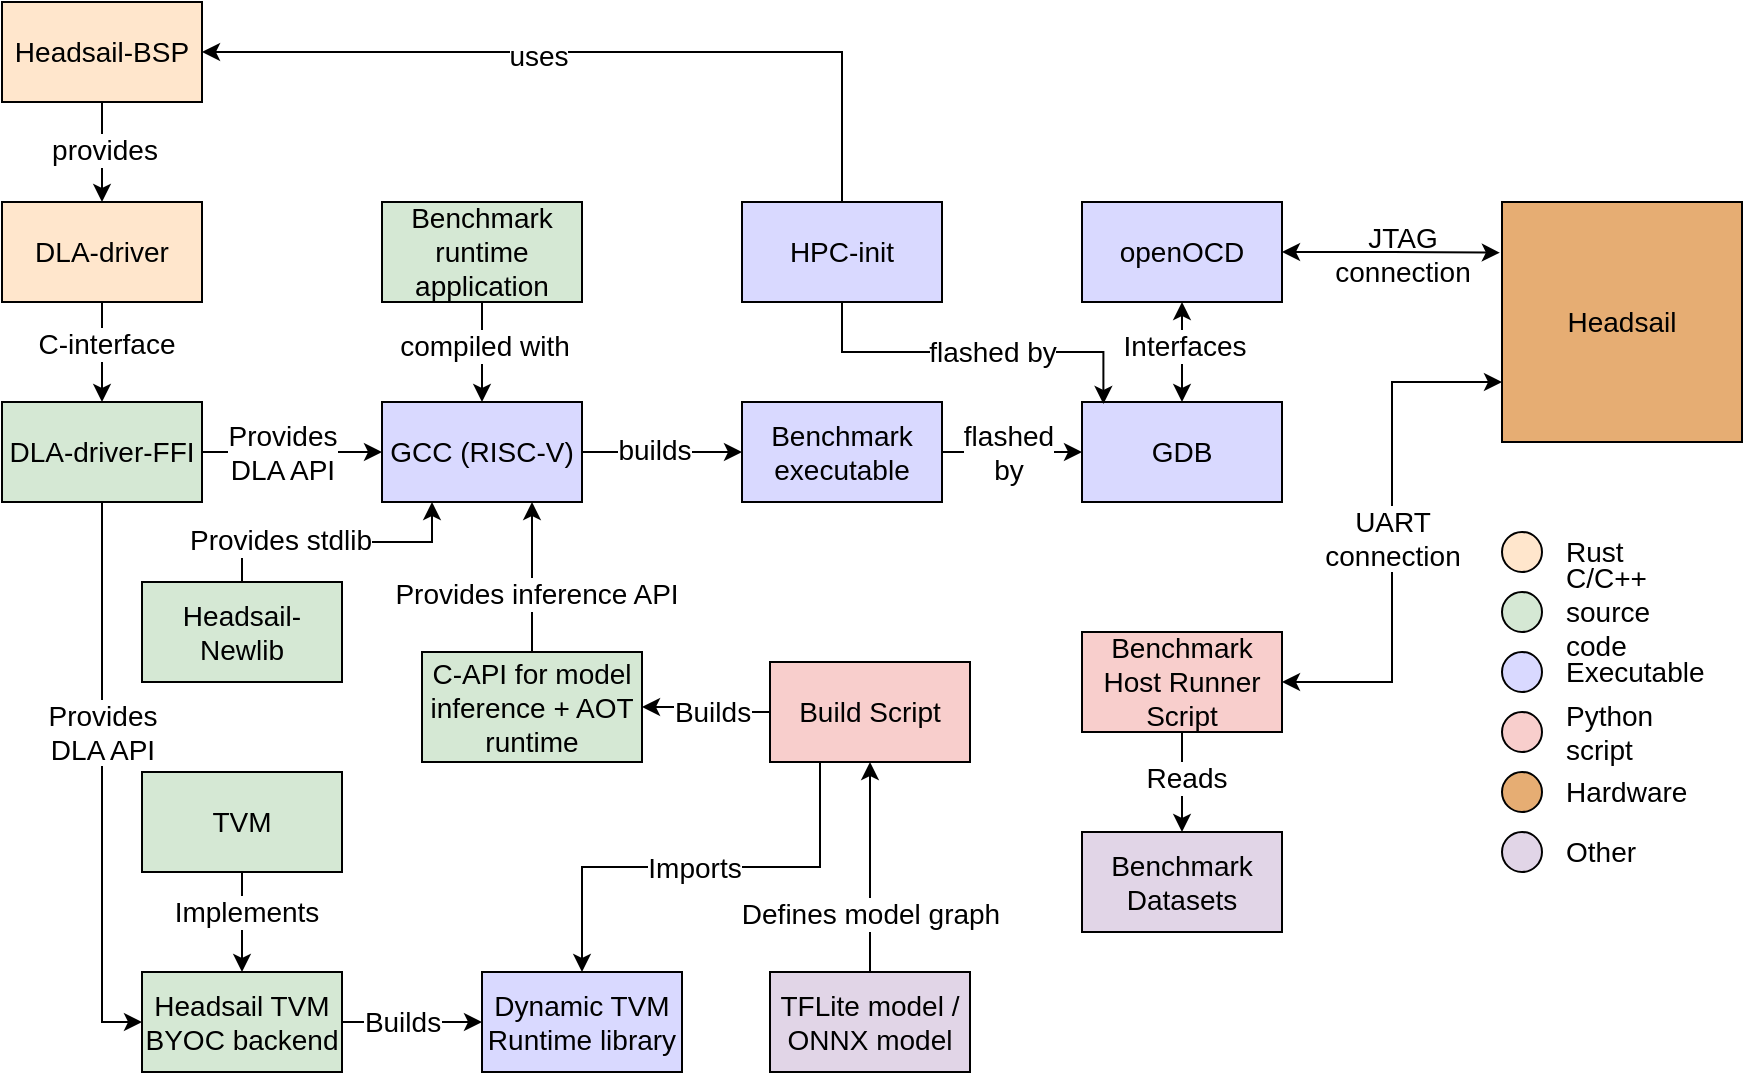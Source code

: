 <mxfile version="24.9.3">
  <diagram name="Page-1" id="N4_iqDFgwWi0Bze136Xa">
    <mxGraphModel dx="3239" dy="1333" grid="1" gridSize="10" guides="1" tooltips="1" connect="1" arrows="1" fold="1" page="1" pageScale="1" pageWidth="827" pageHeight="1169" math="0" shadow="0">
      <root>
        <mxCell id="0" />
        <mxCell id="1" parent="0" />
        <mxCell id="rBBJiRSD55_WXu8vEXPU-28" style="edgeStyle=orthogonalEdgeStyle;rounded=0;orthogonalLoop=1;jettySize=auto;html=1;exitX=0.5;exitY=1;exitDx=0;exitDy=0;entryX=0.5;entryY=0;entryDx=0;entryDy=0;fontSize=14;" parent="1" source="rBBJiRSD55_WXu8vEXPU-1" target="rBBJiRSD55_WXu8vEXPU-17" edge="1">
          <mxGeometry relative="1" as="geometry" />
        </mxCell>
        <mxCell id="rBBJiRSD55_WXu8vEXPU-62" value="provides" style="edgeLabel;html=1;align=center;verticalAlign=middle;resizable=0;points=[];fontSize=14;" parent="rBBJiRSD55_WXu8vEXPU-28" vertex="1" connectable="0">
          <mxGeometry x="-0.05" y="1" relative="1" as="geometry">
            <mxPoint as="offset" />
          </mxGeometry>
        </mxCell>
        <mxCell id="rBBJiRSD55_WXu8vEXPU-33" style="edgeStyle=orthogonalEdgeStyle;rounded=0;orthogonalLoop=1;jettySize=auto;html=1;exitX=1;exitY=0.5;exitDx=0;exitDy=0;entryX=0.5;entryY=0;entryDx=0;entryDy=0;startArrow=classic;startFill=1;endArrow=none;endFill=0;fontSize=14;" parent="1" source="rBBJiRSD55_WXu8vEXPU-1" target="rBBJiRSD55_WXu8vEXPU-31" edge="1">
          <mxGeometry relative="1" as="geometry" />
        </mxCell>
        <mxCell id="rBBJiRSD55_WXu8vEXPU-61" value="uses" style="edgeLabel;html=1;align=center;verticalAlign=middle;resizable=0;points=[];fontSize=14;" parent="rBBJiRSD55_WXu8vEXPU-33" vertex="1" connectable="0">
          <mxGeometry x="-0.151" y="-2" relative="1" as="geometry">
            <mxPoint as="offset" />
          </mxGeometry>
        </mxCell>
        <mxCell id="rBBJiRSD55_WXu8vEXPU-1" value="Headsail-BSP" style="rounded=0;whiteSpace=wrap;html=1;fillColor=#ffe6cc;strokeColor=default;fontSize=14;" parent="1" vertex="1">
          <mxGeometry x="-70" y="180" width="100" height="50" as="geometry" />
        </mxCell>
        <mxCell id="rBBJiRSD55_WXu8vEXPU-2" value="" style="ellipse;whiteSpace=wrap;html=1;aspect=fixed;fillColor=#ffe6cc;strokeColor=#000000;fontSize=14;" parent="1" vertex="1">
          <mxGeometry x="680" y="445" width="20" height="20" as="geometry" />
        </mxCell>
        <mxCell id="rBBJiRSD55_WXu8vEXPU-3" value="Rust" style="text;html=1;align=left;verticalAlign=middle;whiteSpace=wrap;rounded=0;fontSize=14;" parent="1" vertex="1">
          <mxGeometry x="710" y="440" width="60" height="30" as="geometry" />
        </mxCell>
        <mxCell id="rBBJiRSD55_WXu8vEXPU-5" value="" style="ellipse;whiteSpace=wrap;html=1;aspect=fixed;fillColor=#d5e8d4;strokeColor=#000000;fontSize=14;" parent="1" vertex="1">
          <mxGeometry x="680" y="475" width="20" height="20" as="geometry" />
        </mxCell>
        <mxCell id="rBBJiRSD55_WXu8vEXPU-6" value="C/C++ source code" style="text;html=1;align=left;verticalAlign=middle;whiteSpace=wrap;rounded=0;fontSize=14;" parent="1" vertex="1">
          <mxGeometry x="710" y="470" width="70" height="30" as="geometry" />
        </mxCell>
        <mxCell id="rBBJiRSD55_WXu8vEXPU-7" value="" style="ellipse;whiteSpace=wrap;html=1;aspect=fixed;fillColor=#D9D9FF;strokeColor=#000000;fontSize=14;" parent="1" vertex="1">
          <mxGeometry x="680" y="505" width="20" height="20" as="geometry" />
        </mxCell>
        <mxCell id="rBBJiRSD55_WXu8vEXPU-8" value="Executable" style="text;html=1;align=left;verticalAlign=middle;whiteSpace=wrap;rounded=0;fontSize=14;" parent="1" vertex="1">
          <mxGeometry x="710" y="500" width="60" height="30" as="geometry" />
        </mxCell>
        <mxCell id="rBBJiRSD55_WXu8vEXPU-9" value="" style="ellipse;whiteSpace=wrap;html=1;aspect=fixed;fillColor=#E6AD73;strokeColor=#000000;fontColor=#333333;fontSize=14;" parent="1" vertex="1">
          <mxGeometry x="680" y="565" width="20" height="20" as="geometry" />
        </mxCell>
        <mxCell id="rBBJiRSD55_WXu8vEXPU-10" value="Hardware" style="text;html=1;align=left;verticalAlign=middle;whiteSpace=wrap;rounded=0;fontSize=14;" parent="1" vertex="1">
          <mxGeometry x="710" y="560" width="60" height="30" as="geometry" />
        </mxCell>
        <mxCell id="rBBJiRSD55_WXu8vEXPU-37" style="edgeStyle=orthogonalEdgeStyle;rounded=0;orthogonalLoop=1;jettySize=auto;html=1;exitX=0.5;exitY=1;exitDx=0;exitDy=0;entryX=0.5;entryY=0;entryDx=0;entryDy=0;fontSize=14;" parent="1" source="rBBJiRSD55_WXu8vEXPU-12" target="rBBJiRSD55_WXu8vEXPU-36" edge="1">
          <mxGeometry relative="1" as="geometry" />
        </mxCell>
        <mxCell id="rBBJiRSD55_WXu8vEXPU-73" value="&lt;div&gt;Implements&lt;/div&gt;" style="edgeLabel;html=1;align=center;verticalAlign=middle;resizable=0;points=[];fontSize=14;" parent="rBBJiRSD55_WXu8vEXPU-37" vertex="1" connectable="0">
          <mxGeometry x="-0.212" y="2" relative="1" as="geometry">
            <mxPoint as="offset" />
          </mxGeometry>
        </mxCell>
        <mxCell id="rBBJiRSD55_WXu8vEXPU-12" value="TVM" style="rounded=0;whiteSpace=wrap;html=1;fillColor=#d5e8d4;strokeColor=default;fontSize=14;" parent="1" vertex="1">
          <mxGeometry y="565" width="100" height="50" as="geometry" />
        </mxCell>
        <mxCell id="rBBJiRSD55_WXu8vEXPU-25" style="edgeStyle=orthogonalEdgeStyle;rounded=0;orthogonalLoop=1;jettySize=auto;html=1;exitX=1;exitY=0.5;exitDx=0;exitDy=0;entryX=0;entryY=0.5;entryDx=0;entryDy=0;fontSize=14;" parent="1" source="rBBJiRSD55_WXu8vEXPU-13" target="rBBJiRSD55_WXu8vEXPU-21" edge="1">
          <mxGeometry relative="1" as="geometry" />
        </mxCell>
        <mxCell id="rBBJiRSD55_WXu8vEXPU-58" value="builds" style="edgeLabel;html=1;align=center;verticalAlign=middle;resizable=0;points=[];fontSize=14;" parent="rBBJiRSD55_WXu8vEXPU-25" vertex="1" connectable="0">
          <mxGeometry x="-0.271" relative="1" as="geometry">
            <mxPoint x="7" y="-1" as="offset" />
          </mxGeometry>
        </mxCell>
        <mxCell id="rBBJiRSD55_WXu8vEXPU-13" value="GCC (RISC-V)" style="rounded=0;whiteSpace=wrap;html=1;fillColor=#D9D9FF;strokeColor=default;fontSize=14;" parent="1" vertex="1">
          <mxGeometry x="120" y="380" width="100" height="50" as="geometry" />
        </mxCell>
        <mxCell id="rBBJiRSD55_WXu8vEXPU-50" style="edgeStyle=orthogonalEdgeStyle;rounded=0;orthogonalLoop=1;jettySize=auto;html=1;exitX=0.5;exitY=0;exitDx=0;exitDy=0;entryX=0.25;entryY=1;entryDx=0;entryDy=0;fontSize=14;" parent="1" source="rBBJiRSD55_WXu8vEXPU-14" target="rBBJiRSD55_WXu8vEXPU-13" edge="1">
          <mxGeometry relative="1" as="geometry" />
        </mxCell>
        <mxCell id="rBBJiRSD55_WXu8vEXPU-56" value="Provides stdlib" style="edgeLabel;html=1;align=center;verticalAlign=middle;resizable=0;points=[];fontSize=14;" parent="rBBJiRSD55_WXu8vEXPU-50" vertex="1" connectable="0">
          <mxGeometry x="-0.063" y="-1" relative="1" as="geometry">
            <mxPoint x="-24" y="-2" as="offset" />
          </mxGeometry>
        </mxCell>
        <mxCell id="rBBJiRSD55_WXu8vEXPU-14" value="Headsail-Newlib" style="rounded=0;whiteSpace=wrap;html=1;fillColor=#d5e8d4;strokeColor=default;fontSize=14;" parent="1" vertex="1">
          <mxGeometry y="470" width="100" height="50" as="geometry" />
        </mxCell>
        <mxCell id="rBBJiRSD55_WXu8vEXPU-15" value="openOCD" style="rounded=0;whiteSpace=wrap;html=1;fillColor=#D9D9FF;strokeColor=default;fontSize=14;" parent="1" vertex="1">
          <mxGeometry x="470" y="280" width="100" height="50" as="geometry" />
        </mxCell>
        <mxCell id="rBBJiRSD55_WXu8vEXPU-22" style="edgeStyle=orthogonalEdgeStyle;rounded=0;orthogonalLoop=1;jettySize=auto;html=1;exitX=0.5;exitY=0;exitDx=0;exitDy=0;entryX=0.5;entryY=1;entryDx=0;entryDy=0;startArrow=classic;startFill=1;fontSize=14;" parent="1" source="rBBJiRSD55_WXu8vEXPU-16" target="rBBJiRSD55_WXu8vEXPU-15" edge="1">
          <mxGeometry relative="1" as="geometry">
            <Array as="points">
              <mxPoint x="520" y="340" />
              <mxPoint x="520" y="340" />
            </Array>
          </mxGeometry>
        </mxCell>
        <mxCell id="rBBJiRSD55_WXu8vEXPU-67" value="Interfaces" style="edgeLabel;html=1;align=center;verticalAlign=middle;resizable=0;points=[];fontSize=14;labelBackgroundColor=default;" parent="rBBJiRSD55_WXu8vEXPU-22" vertex="1" connectable="0">
          <mxGeometry x="0.121" y="-1" relative="1" as="geometry">
            <mxPoint as="offset" />
          </mxGeometry>
        </mxCell>
        <mxCell id="rBBJiRSD55_WXu8vEXPU-16" value="GDB" style="rounded=0;whiteSpace=wrap;html=1;fillColor=#D9D9FF;strokeColor=default;fontSize=14;" parent="1" vertex="1">
          <mxGeometry x="470" y="380" width="100" height="50" as="geometry" />
        </mxCell>
        <mxCell id="rBBJiRSD55_WXu8vEXPU-27" style="edgeStyle=orthogonalEdgeStyle;rounded=0;orthogonalLoop=1;jettySize=auto;html=1;exitX=0.5;exitY=1;exitDx=0;exitDy=0;fontSize=14;" parent="1" source="rBBJiRSD55_WXu8vEXPU-17" target="rBBJiRSD55_WXu8vEXPU-18" edge="1">
          <mxGeometry relative="1" as="geometry" />
        </mxCell>
        <mxCell id="rBBJiRSD55_WXu8vEXPU-63" value="C-interface" style="edgeLabel;html=1;align=center;verticalAlign=middle;resizable=0;points=[];fontSize=14;" parent="rBBJiRSD55_WXu8vEXPU-27" vertex="1" connectable="0">
          <mxGeometry x="-0.176" y="2" relative="1" as="geometry">
            <mxPoint as="offset" />
          </mxGeometry>
        </mxCell>
        <mxCell id="rBBJiRSD55_WXu8vEXPU-17" value="DLA-driver" style="rounded=0;whiteSpace=wrap;html=1;fillColor=#ffe6cc;strokeColor=default;fontSize=14;" parent="1" vertex="1">
          <mxGeometry x="-70" y="280" width="100" height="50" as="geometry" />
        </mxCell>
        <mxCell id="rBBJiRSD55_WXu8vEXPU-26" style="edgeStyle=orthogonalEdgeStyle;rounded=0;orthogonalLoop=1;jettySize=auto;html=1;exitX=1;exitY=0.5;exitDx=0;exitDy=0;entryX=0;entryY=0.5;entryDx=0;entryDy=0;fontSize=14;" parent="1" source="rBBJiRSD55_WXu8vEXPU-18" target="rBBJiRSD55_WXu8vEXPU-13" edge="1">
          <mxGeometry relative="1" as="geometry" />
        </mxCell>
        <mxCell id="rBBJiRSD55_WXu8vEXPU-57" value="&lt;div&gt;Provides&lt;/div&gt;&lt;div&gt;DLA API&lt;br&gt;&lt;/div&gt;" style="edgeLabel;html=1;align=center;verticalAlign=middle;resizable=0;points=[];fontSize=14;" parent="rBBJiRSD55_WXu8vEXPU-26" vertex="1" connectable="0">
          <mxGeometry x="-0.121" relative="1" as="geometry">
            <mxPoint as="offset" />
          </mxGeometry>
        </mxCell>
        <mxCell id="rBBJiRSD55_WXu8vEXPU-35" style="edgeStyle=orthogonalEdgeStyle;rounded=0;orthogonalLoop=1;jettySize=auto;html=1;exitX=0.5;exitY=1;exitDx=0;exitDy=0;entryX=0;entryY=0.5;entryDx=0;entryDy=0;fontSize=14;" parent="1" source="rBBJiRSD55_WXu8vEXPU-18" target="rBBJiRSD55_WXu8vEXPU-36" edge="1">
          <mxGeometry relative="1" as="geometry" />
        </mxCell>
        <mxCell id="rBBJiRSD55_WXu8vEXPU-66" value="&lt;div&gt;Provides&lt;/div&gt;&lt;div&gt;DLA API&lt;br&gt;&lt;/div&gt;" style="edgeLabel;html=1;align=center;verticalAlign=middle;resizable=0;points=[];fontSize=14;" parent="rBBJiRSD55_WXu8vEXPU-35" vertex="1" connectable="0">
          <mxGeometry x="-0.323" y="1" relative="1" as="geometry">
            <mxPoint x="-1" y="20" as="offset" />
          </mxGeometry>
        </mxCell>
        <mxCell id="rBBJiRSD55_WXu8vEXPU-18" value="DLA-driver-FFI" style="rounded=0;whiteSpace=wrap;html=1;fillColor=#d5e8d4;strokeColor=default;fontSize=14;" parent="1" vertex="1">
          <mxGeometry x="-70" y="380" width="100" height="50" as="geometry" />
        </mxCell>
        <mxCell id="rBBJiRSD55_WXu8vEXPU-30" style="edgeStyle=orthogonalEdgeStyle;rounded=0;orthogonalLoop=1;jettySize=auto;html=1;exitX=0.5;exitY=1;exitDx=0;exitDy=0;fontSize=14;" parent="1" source="rBBJiRSD55_WXu8vEXPU-19" target="rBBJiRSD55_WXu8vEXPU-13" edge="1">
          <mxGeometry relative="1" as="geometry" />
        </mxCell>
        <mxCell id="rBBJiRSD55_WXu8vEXPU-74" value="compiled with" style="edgeLabel;html=1;align=center;verticalAlign=middle;resizable=0;points=[];fontSize=14;" parent="rBBJiRSD55_WXu8vEXPU-30" vertex="1" connectable="0">
          <mxGeometry x="-0.119" y="1" relative="1" as="geometry">
            <mxPoint as="offset" />
          </mxGeometry>
        </mxCell>
        <mxCell id="rBBJiRSD55_WXu8vEXPU-19" value="Benchmark runtime application" style="rounded=0;whiteSpace=wrap;html=1;fillColor=#d5e8d4;strokeColor=default;fontSize=14;" parent="1" vertex="1">
          <mxGeometry x="120" y="280" width="100" height="50" as="geometry" />
        </mxCell>
        <mxCell id="rBBJiRSD55_WXu8vEXPU-20" value="Headsail" style="rounded=0;whiteSpace=wrap;html=1;fillColor=#E6AD73;strokeColor=default;fontSize=14;" parent="1" vertex="1">
          <mxGeometry x="680" y="280" width="120" height="120" as="geometry" />
        </mxCell>
        <mxCell id="rBBJiRSD55_WXu8vEXPU-24" style="edgeStyle=orthogonalEdgeStyle;rounded=0;orthogonalLoop=1;jettySize=auto;html=1;exitX=1;exitY=0.5;exitDx=0;exitDy=0;entryX=0;entryY=0.5;entryDx=0;entryDy=0;fontSize=14;" parent="1" source="rBBJiRSD55_WXu8vEXPU-21" target="rBBJiRSD55_WXu8vEXPU-16" edge="1">
          <mxGeometry relative="1" as="geometry" />
        </mxCell>
        <mxCell id="rBBJiRSD55_WXu8vEXPU-59" value="&lt;div&gt;flashed&lt;/div&gt;&lt;div&gt;by&lt;/div&gt;" style="edgeLabel;html=1;align=center;verticalAlign=middle;resizable=0;points=[];fontSize=14;" parent="rBBJiRSD55_WXu8vEXPU-24" vertex="1" connectable="0">
          <mxGeometry x="-0.07" relative="1" as="geometry">
            <mxPoint as="offset" />
          </mxGeometry>
        </mxCell>
        <mxCell id="rBBJiRSD55_WXu8vEXPU-21" value="Benchmark executable" style="rounded=0;whiteSpace=wrap;html=1;fillColor=#D9D9FF;strokeColor=default;fontSize=14;" parent="1" vertex="1">
          <mxGeometry x="300" y="380" width="100" height="50" as="geometry" />
        </mxCell>
        <mxCell id="rBBJiRSD55_WXu8vEXPU-23" style="edgeStyle=orthogonalEdgeStyle;rounded=0;orthogonalLoop=1;jettySize=auto;html=1;exitX=1;exitY=0.5;exitDx=0;exitDy=0;entryX=-0.009;entryY=0.211;entryDx=0;entryDy=0;entryPerimeter=0;startArrow=classic;startFill=1;fontSize=14;" parent="1" source="rBBJiRSD55_WXu8vEXPU-15" target="rBBJiRSD55_WXu8vEXPU-20" edge="1">
          <mxGeometry relative="1" as="geometry" />
        </mxCell>
        <mxCell id="rBBJiRSD55_WXu8vEXPU-68" value="&lt;div&gt;JTAG&lt;/div&gt;&lt;div&gt;connection&lt;br&gt;&lt;/div&gt;" style="edgeLabel;html=1;align=center;verticalAlign=middle;resizable=0;points=[];fontSize=14;labelBackgroundColor=none;" parent="rBBJiRSD55_WXu8vEXPU-23" vertex="1" connectable="0">
          <mxGeometry x="0.102" y="-2" relative="1" as="geometry">
            <mxPoint y="-2" as="offset" />
          </mxGeometry>
        </mxCell>
        <mxCell id="rBBJiRSD55_WXu8vEXPU-32" style="edgeStyle=orthogonalEdgeStyle;rounded=0;orthogonalLoop=1;jettySize=auto;html=1;exitX=0.5;exitY=1;exitDx=0;exitDy=0;entryX=0.107;entryY=0.02;entryDx=0;entryDy=0;fontSize=14;entryPerimeter=0;" parent="1" source="rBBJiRSD55_WXu8vEXPU-31" target="rBBJiRSD55_WXu8vEXPU-16" edge="1">
          <mxGeometry relative="1" as="geometry" />
        </mxCell>
        <mxCell id="rBBJiRSD55_WXu8vEXPU-60" value="flashed by" style="edgeLabel;html=1;align=center;verticalAlign=middle;resizable=0;points=[];fontSize=14;" parent="rBBJiRSD55_WXu8vEXPU-32" vertex="1" connectable="0">
          <mxGeometry x="0.098" relative="1" as="geometry">
            <mxPoint as="offset" />
          </mxGeometry>
        </mxCell>
        <mxCell id="rBBJiRSD55_WXu8vEXPU-31" value="HPC-init" style="rounded=0;whiteSpace=wrap;html=1;fillColor=#D9D9FF;strokeColor=default;fontSize=14;" parent="1" vertex="1">
          <mxGeometry x="300" y="280" width="100" height="50" as="geometry" />
        </mxCell>
        <mxCell id="rBBJiRSD55_WXu8vEXPU-34" value="Dynamic TVM Runtime library" style="rounded=0;whiteSpace=wrap;html=1;fillColor=#D9D9FF;strokeColor=default;fontSize=14;" parent="1" vertex="1">
          <mxGeometry x="170" y="665" width="100" height="50" as="geometry" />
        </mxCell>
        <mxCell id="rBBJiRSD55_WXu8vEXPU-38" style="edgeStyle=orthogonalEdgeStyle;rounded=0;orthogonalLoop=1;jettySize=auto;html=1;exitX=1;exitY=0.5;exitDx=0;exitDy=0;entryX=0;entryY=0.5;entryDx=0;entryDy=0;fontSize=14;" parent="1" source="rBBJiRSD55_WXu8vEXPU-36" target="rBBJiRSD55_WXu8vEXPU-34" edge="1">
          <mxGeometry relative="1" as="geometry" />
        </mxCell>
        <mxCell id="rBBJiRSD55_WXu8vEXPU-55" value="Builds" style="edgeLabel;html=1;align=center;verticalAlign=middle;resizable=0;points=[];fontSize=14;" parent="rBBJiRSD55_WXu8vEXPU-38" vertex="1" connectable="0">
          <mxGeometry x="-0.032" relative="1" as="geometry">
            <mxPoint x="-4" as="offset" />
          </mxGeometry>
        </mxCell>
        <mxCell id="rBBJiRSD55_WXu8vEXPU-36" value="Headsail TVM BYOC backend" style="rounded=0;whiteSpace=wrap;html=1;fillColor=#d5e8d4;strokeColor=default;fontSize=14;" parent="1" vertex="1">
          <mxGeometry y="665" width="100" height="50" as="geometry" />
        </mxCell>
        <mxCell id="rBBJiRSD55_WXu8vEXPU-40" value="" style="ellipse;whiteSpace=wrap;html=1;aspect=fixed;fillColor=#f8cecc;strokeColor=default;fontSize=14;" parent="1" vertex="1">
          <mxGeometry x="680" y="535" width="20" height="20" as="geometry" />
        </mxCell>
        <mxCell id="rBBJiRSD55_WXu8vEXPU-41" value="Python script" style="text;html=1;align=left;verticalAlign=middle;whiteSpace=wrap;rounded=0;fontSize=14;" parent="1" vertex="1">
          <mxGeometry x="710" y="530" width="60" height="30" as="geometry" />
        </mxCell>
        <mxCell id="rBBJiRSD55_WXu8vEXPU-47" style="edgeStyle=orthogonalEdgeStyle;rounded=0;orthogonalLoop=1;jettySize=auto;html=1;entryX=1;entryY=0.5;entryDx=0;entryDy=0;exitX=0;exitY=0.5;exitDx=0;exitDy=0;fontSize=14;" parent="1" source="rBBJiRSD55_WXu8vEXPU-42" target="rBBJiRSD55_WXu8vEXPU-45" edge="1">
          <mxGeometry relative="1" as="geometry">
            <mxPoint x="390" y="480" as="sourcePoint" />
          </mxGeometry>
        </mxCell>
        <mxCell id="rBBJiRSD55_WXu8vEXPU-52" value="Builds" style="edgeLabel;html=1;align=center;verticalAlign=middle;resizable=0;points=[];fontSize=14;" parent="rBBJiRSD55_WXu8vEXPU-47" vertex="1" connectable="0">
          <mxGeometry x="-0.287" y="1" relative="1" as="geometry">
            <mxPoint x="-6" y="-1" as="offset" />
          </mxGeometry>
        </mxCell>
        <mxCell id="rBBJiRSD55_WXu8vEXPU-48" style="edgeStyle=orthogonalEdgeStyle;rounded=0;orthogonalLoop=1;jettySize=auto;html=1;exitX=0.25;exitY=1;exitDx=0;exitDy=0;fontSize=14;" parent="1" source="rBBJiRSD55_WXu8vEXPU-42" target="rBBJiRSD55_WXu8vEXPU-34" edge="1">
          <mxGeometry relative="1" as="geometry">
            <mxPoint x="290" y="600" as="sourcePoint" />
          </mxGeometry>
        </mxCell>
        <mxCell id="rBBJiRSD55_WXu8vEXPU-53" value="Imports" style="edgeLabel;html=1;align=center;verticalAlign=middle;resizable=0;points=[];fontSize=14;" parent="rBBJiRSD55_WXu8vEXPU-48" vertex="1" connectable="0">
          <mxGeometry x="-0.096" relative="1" as="geometry">
            <mxPoint x="-15" as="offset" />
          </mxGeometry>
        </mxCell>
        <mxCell id="rBBJiRSD55_WXu8vEXPU-42" value="Build Script" style="rounded=0;whiteSpace=wrap;html=1;fillColor=#f8cecc;strokeColor=default;fontSize=14;" parent="1" vertex="1">
          <mxGeometry x="314" y="510" width="100" height="50" as="geometry" />
        </mxCell>
        <mxCell id="rBBJiRSD55_WXu8vEXPU-44" style="edgeStyle=orthogonalEdgeStyle;rounded=0;orthogonalLoop=1;jettySize=auto;html=1;exitX=1;exitY=0.5;exitDx=0;exitDy=0;entryX=0;entryY=0.75;entryDx=0;entryDy=0;startArrow=classic;startFill=1;fontSize=14;" parent="1" source="rBBJiRSD55_WXu8vEXPU-43" target="rBBJiRSD55_WXu8vEXPU-20" edge="1">
          <mxGeometry relative="1" as="geometry" />
        </mxCell>
        <mxCell id="rBBJiRSD55_WXu8vEXPU-71" value="&lt;div&gt;UART&lt;/div&gt;&lt;div&gt;connection&lt;br&gt;&lt;/div&gt;" style="edgeLabel;html=1;align=center;verticalAlign=middle;resizable=0;points=[];fontSize=14;" parent="rBBJiRSD55_WXu8vEXPU-44" vertex="1" connectable="0">
          <mxGeometry x="-0.024" relative="1" as="geometry">
            <mxPoint as="offset" />
          </mxGeometry>
        </mxCell>
        <mxCell id="rBBJiRSD55_WXu8vEXPU-82" style="edgeStyle=orthogonalEdgeStyle;rounded=0;orthogonalLoop=1;jettySize=auto;html=1;exitX=0.5;exitY=1;exitDx=0;exitDy=0;entryX=0.5;entryY=0;entryDx=0;entryDy=0;fontSize=14;" parent="1" source="rBBJiRSD55_WXu8vEXPU-43" target="rBBJiRSD55_WXu8vEXPU-80" edge="1">
          <mxGeometry relative="1" as="geometry" />
        </mxCell>
        <mxCell id="rBBJiRSD55_WXu8vEXPU-83" value="Reads" style="edgeLabel;html=1;align=center;verticalAlign=middle;resizable=0;points=[];fontSize=14;" parent="rBBJiRSD55_WXu8vEXPU-82" vertex="1" connectable="0">
          <mxGeometry x="-0.108" y="2" relative="1" as="geometry">
            <mxPoint as="offset" />
          </mxGeometry>
        </mxCell>
        <mxCell id="rBBJiRSD55_WXu8vEXPU-43" value="Benchmark Host Runner Script" style="rounded=0;whiteSpace=wrap;html=1;fillColor=#f8cecc;strokeColor=default;fontSize=14;" parent="1" vertex="1">
          <mxGeometry x="470" y="495" width="100" height="50" as="geometry" />
        </mxCell>
        <mxCell id="rBBJiRSD55_WXu8vEXPU-46" style="edgeStyle=orthogonalEdgeStyle;rounded=0;orthogonalLoop=1;jettySize=auto;html=1;exitX=0.5;exitY=0;exitDx=0;exitDy=0;entryX=0.75;entryY=1;entryDx=0;entryDy=0;fontSize=14;" parent="1" source="rBBJiRSD55_WXu8vEXPU-45" target="rBBJiRSD55_WXu8vEXPU-13" edge="1">
          <mxGeometry relative="1" as="geometry" />
        </mxCell>
        <mxCell id="rBBJiRSD55_WXu8vEXPU-65" value="Provides inference API" style="edgeLabel;html=1;align=center;verticalAlign=middle;resizable=0;points=[];fontSize=14;" parent="rBBJiRSD55_WXu8vEXPU-46" vertex="1" connectable="0">
          <mxGeometry x="-0.135" y="-2" relative="1" as="geometry">
            <mxPoint y="3" as="offset" />
          </mxGeometry>
        </mxCell>
        <mxCell id="rBBJiRSD55_WXu8vEXPU-45" value="C-API for model inference + AOT runtime" style="rounded=0;whiteSpace=wrap;html=1;fillColor=#d5e8d4;strokeColor=default;fontSize=14;" parent="1" vertex="1">
          <mxGeometry x="140" y="505" width="110" height="55" as="geometry" />
        </mxCell>
        <mxCell id="rBBJiRSD55_WXu8vEXPU-78" style="edgeStyle=orthogonalEdgeStyle;rounded=0;orthogonalLoop=1;jettySize=auto;html=1;exitX=0.5;exitY=0;exitDx=0;exitDy=0;entryX=0.5;entryY=1;entryDx=0;entryDy=0;fontSize=14;" parent="1" source="rBBJiRSD55_WXu8vEXPU-75" target="rBBJiRSD55_WXu8vEXPU-42" edge="1">
          <mxGeometry relative="1" as="geometry" />
        </mxCell>
        <mxCell id="rBBJiRSD55_WXu8vEXPU-79" value="Defines model graph" style="edgeLabel;html=1;align=center;verticalAlign=middle;resizable=0;points=[];fontSize=14;" parent="rBBJiRSD55_WXu8vEXPU-78" vertex="1" connectable="0">
          <mxGeometry x="-0.25" relative="1" as="geometry">
            <mxPoint y="10" as="offset" />
          </mxGeometry>
        </mxCell>
        <mxCell id="rBBJiRSD55_WXu8vEXPU-75" value="TFLite model / ONNX model" style="rounded=0;whiteSpace=wrap;html=1;fillColor=#e1d5e7;strokeColor=default;fontSize=14;" parent="1" vertex="1">
          <mxGeometry x="314" y="665" width="100" height="50" as="geometry" />
        </mxCell>
        <mxCell id="rBBJiRSD55_WXu8vEXPU-76" value="" style="ellipse;whiteSpace=wrap;html=1;aspect=fixed;fillColor=#e1d5e7;strokeColor=default;fontSize=14;" parent="1" vertex="1">
          <mxGeometry x="680" y="595" width="20" height="20" as="geometry" />
        </mxCell>
        <mxCell id="rBBJiRSD55_WXu8vEXPU-77" value="Other" style="text;html=1;align=left;verticalAlign=middle;whiteSpace=wrap;rounded=0;fontSize=14;" parent="1" vertex="1">
          <mxGeometry x="710" y="590" width="60" height="30" as="geometry" />
        </mxCell>
        <mxCell id="rBBJiRSD55_WXu8vEXPU-80" value="&lt;div&gt;Benchmark&lt;/div&gt;&lt;div&gt;Datasets&lt;br&gt;&lt;/div&gt;" style="rounded=0;whiteSpace=wrap;html=1;fillColor=#e1d5e7;strokeColor=default;fontSize=14;" parent="1" vertex="1">
          <mxGeometry x="470" y="595" width="100" height="50" as="geometry" />
        </mxCell>
      </root>
    </mxGraphModel>
  </diagram>
</mxfile>
